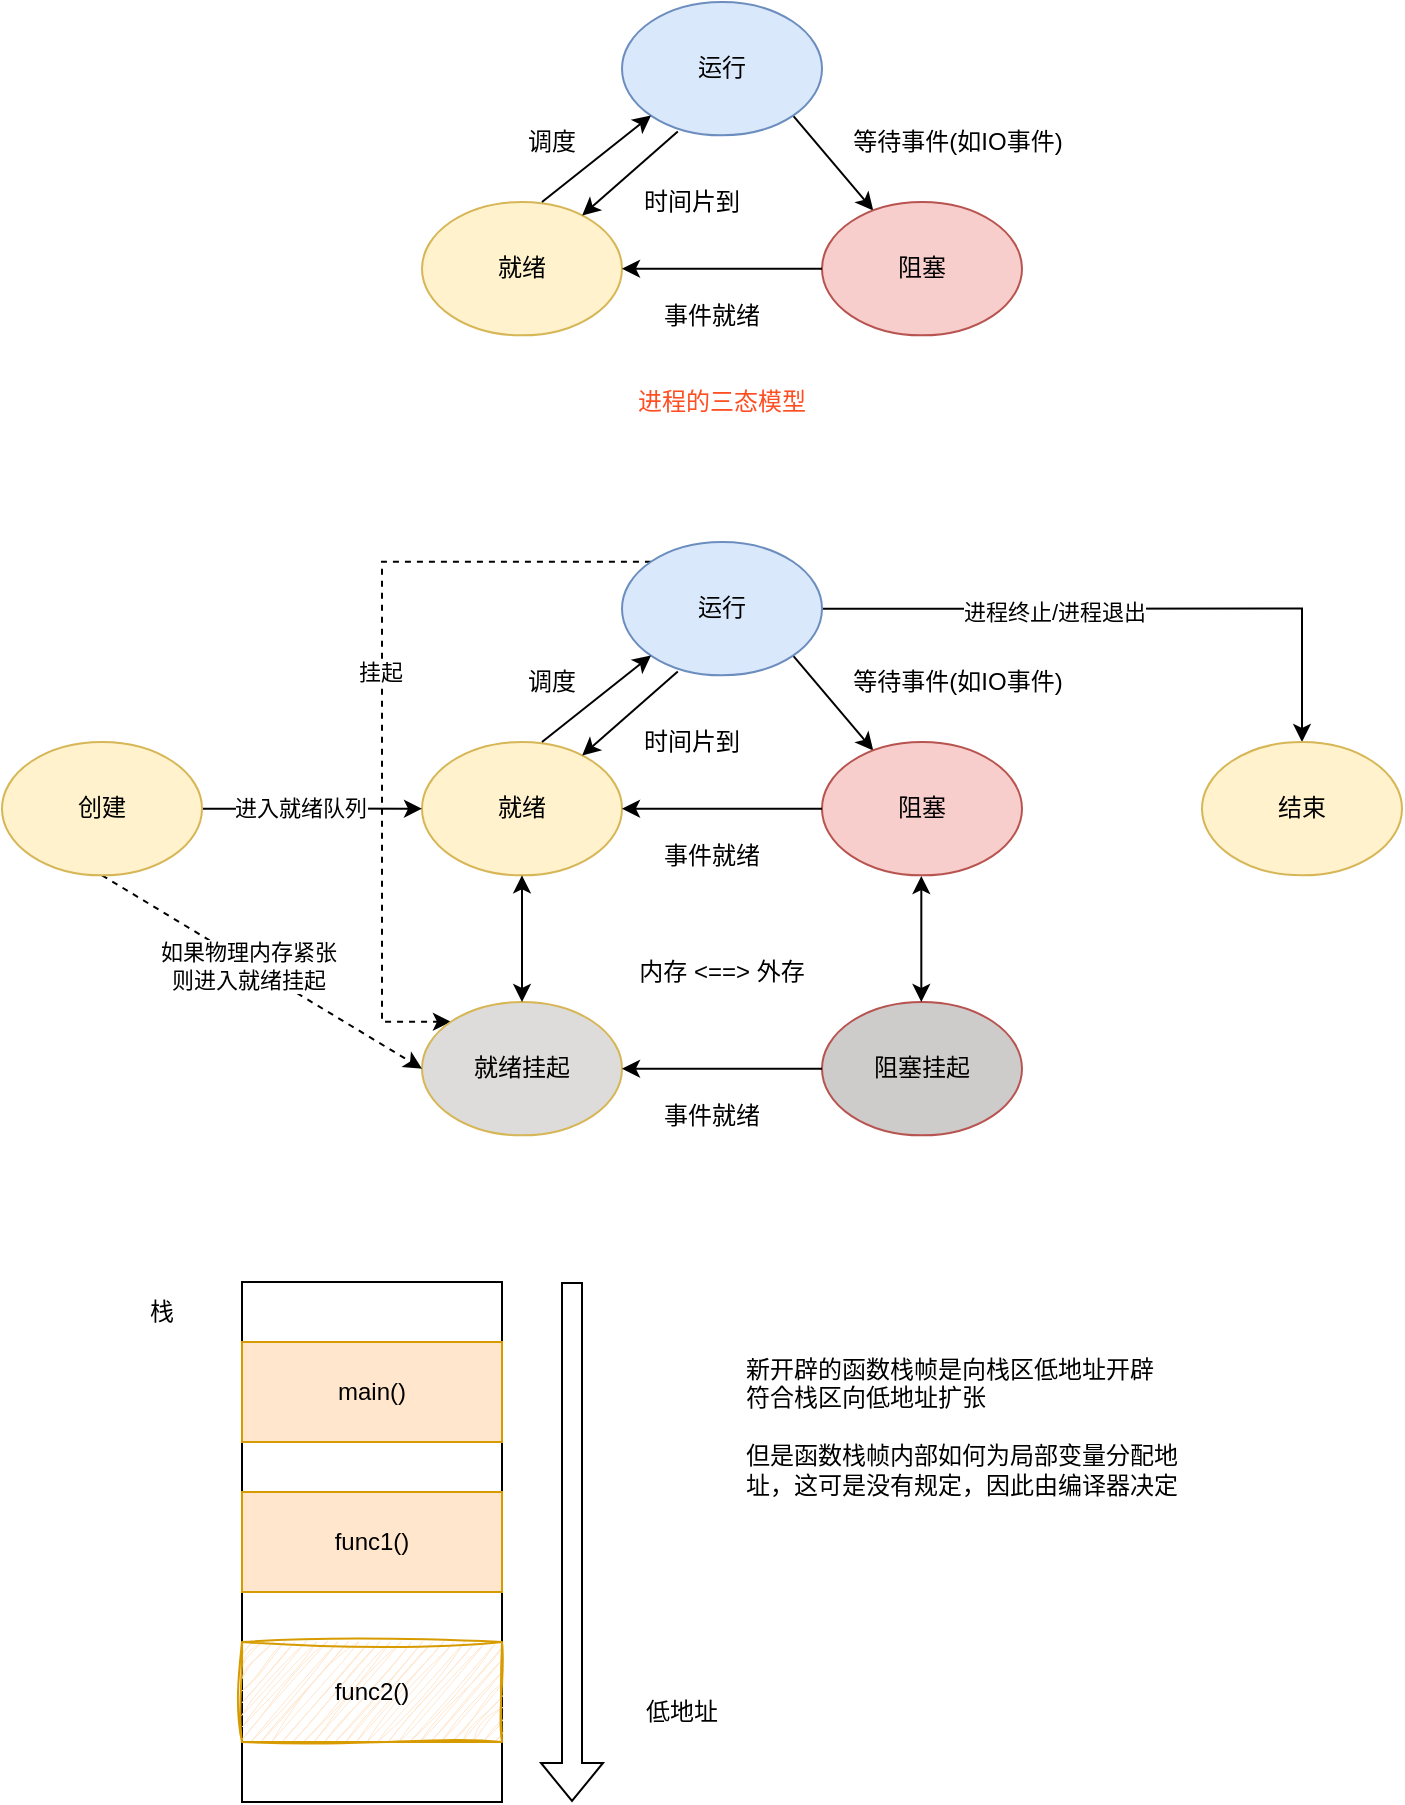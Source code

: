 <mxfile version="26.2.2" pages="3">
  <diagram name="linux进程" id="ybnlH0JiNTfmTyi-huAb">
    <mxGraphModel dx="985" dy="580" grid="1" gridSize="10" guides="1" tooltips="1" connect="1" arrows="1" fold="1" page="1" pageScale="1" pageWidth="827" pageHeight="1169" math="0" shadow="0">
      <root>
        <mxCell id="0" />
        <mxCell id="1" parent="0" />
        <mxCell id="WdyAgNhW-mXzaDmg8RnA-8" style="rounded=0;orthogonalLoop=1;jettySize=auto;html=1;exitX=1;exitY=1;exitDx=0;exitDy=0;" edge="1" parent="1" source="WdyAgNhW-mXzaDmg8RnA-1" target="WdyAgNhW-mXzaDmg8RnA-4">
          <mxGeometry relative="1" as="geometry" />
        </mxCell>
        <mxCell id="WdyAgNhW-mXzaDmg8RnA-1" value="&lt;font face=&quot;Verdana&quot;&gt;运行&lt;/font&gt;" style="ellipse;whiteSpace=wrap;html=1;fontFamily=Georgia;fillColor=#dae8fc;strokeColor=#6c8ebf;" vertex="1" parent="1">
          <mxGeometry x="330" y="30" width="100" height="66.67" as="geometry" />
        </mxCell>
        <mxCell id="WdyAgNhW-mXzaDmg8RnA-3" value="&lt;font face=&quot;Verdana&quot;&gt;就绪&lt;/font&gt;" style="ellipse;whiteSpace=wrap;html=1;fontFamily=Georgia;fillColor=#fff2cc;strokeColor=#d6b656;" vertex="1" parent="1">
          <mxGeometry x="230" y="130" width="100" height="66.67" as="geometry" />
        </mxCell>
        <mxCell id="WdyAgNhW-mXzaDmg8RnA-4" value="&lt;font face=&quot;Verdana&quot;&gt;阻塞&lt;/font&gt;" style="ellipse;whiteSpace=wrap;html=1;fontFamily=Georgia;fillColor=#f8cecc;strokeColor=#b85450;" vertex="1" parent="1">
          <mxGeometry x="430" y="130" width="100" height="66.67" as="geometry" />
        </mxCell>
        <mxCell id="WdyAgNhW-mXzaDmg8RnA-5" value="" style="endArrow=classic;html=1;rounded=0;entryX=0;entryY=1;entryDx=0;entryDy=0;" edge="1" parent="1" target="WdyAgNhW-mXzaDmg8RnA-1">
          <mxGeometry width="50" height="50" relative="1" as="geometry">
            <mxPoint x="290" y="130" as="sourcePoint" />
            <mxPoint x="320" y="70" as="targetPoint" />
          </mxGeometry>
        </mxCell>
        <mxCell id="WdyAgNhW-mXzaDmg8RnA-6" value="" style="endArrow=classic;html=1;rounded=0;exitX=0;exitY=0.5;exitDx=0;exitDy=0;entryX=1;entryY=0.5;entryDx=0;entryDy=0;" edge="1" parent="1" source="WdyAgNhW-mXzaDmg8RnA-4" target="WdyAgNhW-mXzaDmg8RnA-3">
          <mxGeometry width="50" height="50" relative="1" as="geometry">
            <mxPoint x="314.4" y="284" as="sourcePoint" />
            <mxPoint x="380.4" y="220" as="targetPoint" />
          </mxGeometry>
        </mxCell>
        <mxCell id="WdyAgNhW-mXzaDmg8RnA-7" style="rounded=0;orthogonalLoop=1;jettySize=auto;html=1;exitX=0.279;exitY=0.972;exitDx=0;exitDy=0;exitPerimeter=0;" edge="1" parent="1" source="WdyAgNhW-mXzaDmg8RnA-1" target="WdyAgNhW-mXzaDmg8RnA-3">
          <mxGeometry relative="1" as="geometry" />
        </mxCell>
        <mxCell id="WdyAgNhW-mXzaDmg8RnA-9" value="调度" style="text;html=1;align=center;verticalAlign=middle;whiteSpace=wrap;rounded=0;" vertex="1" parent="1">
          <mxGeometry x="280" y="90" width="30" height="20" as="geometry" />
        </mxCell>
        <mxCell id="WdyAgNhW-mXzaDmg8RnA-10" value="时间片到" style="text;html=1;align=center;verticalAlign=middle;whiteSpace=wrap;rounded=0;" vertex="1" parent="1">
          <mxGeometry x="340" y="120" width="50" height="20" as="geometry" />
        </mxCell>
        <mxCell id="WdyAgNhW-mXzaDmg8RnA-11" value="等待事件(如IO事件)" style="text;html=1;align=center;verticalAlign=middle;whiteSpace=wrap;rounded=0;" vertex="1" parent="1">
          <mxGeometry x="433" y="90" width="130" height="20" as="geometry" />
        </mxCell>
        <mxCell id="WdyAgNhW-mXzaDmg8RnA-12" value="事件就绪" style="text;html=1;align=center;verticalAlign=middle;whiteSpace=wrap;rounded=0;" vertex="1" parent="1">
          <mxGeometry x="310" y="176.67" width="130" height="20" as="geometry" />
        </mxCell>
        <mxCell id="WdyAgNhW-mXzaDmg8RnA-13" value="&lt;font style=&quot;color: rgb(255, 78, 34);&quot;&gt;进程的三态模型&lt;/font&gt;" style="text;html=1;align=center;verticalAlign=middle;whiteSpace=wrap;rounded=0;" vertex="1" parent="1">
          <mxGeometry x="315" y="220" width="130" height="20" as="geometry" />
        </mxCell>
        <mxCell id="WdyAgNhW-mXzaDmg8RnA-14" style="rounded=0;orthogonalLoop=1;jettySize=auto;html=1;exitX=1;exitY=1;exitDx=0;exitDy=0;" edge="1" source="WdyAgNhW-mXzaDmg8RnA-15" target="WdyAgNhW-mXzaDmg8RnA-17" parent="1">
          <mxGeometry relative="1" as="geometry" />
        </mxCell>
        <mxCell id="WdyAgNhW-mXzaDmg8RnA-37" style="edgeStyle=orthogonalEdgeStyle;rounded=0;orthogonalLoop=1;jettySize=auto;html=1;exitX=1;exitY=0.5;exitDx=0;exitDy=0;" edge="1" parent="1" source="WdyAgNhW-mXzaDmg8RnA-15" target="WdyAgNhW-mXzaDmg8RnA-34">
          <mxGeometry relative="1" as="geometry" />
        </mxCell>
        <mxCell id="WdyAgNhW-mXzaDmg8RnA-41" value="进程终止/进程退出" style="edgeLabel;html=1;align=center;verticalAlign=middle;resizable=0;points=[];" vertex="1" connectable="0" parent="WdyAgNhW-mXzaDmg8RnA-37">
          <mxGeometry x="-0.243" y="-1" relative="1" as="geometry">
            <mxPoint as="offset" />
          </mxGeometry>
        </mxCell>
        <mxCell id="WdyAgNhW-mXzaDmg8RnA-42" style="edgeStyle=orthogonalEdgeStyle;rounded=0;orthogonalLoop=1;jettySize=auto;html=1;exitX=0;exitY=0;exitDx=0;exitDy=0;entryX=0;entryY=0;entryDx=0;entryDy=0;dashed=1;" edge="1" parent="1" source="WdyAgNhW-mXzaDmg8RnA-15" target="WdyAgNhW-mXzaDmg8RnA-25">
          <mxGeometry relative="1" as="geometry">
            <Array as="points">
              <mxPoint x="210" y="310" />
              <mxPoint x="210" y="540" />
            </Array>
          </mxGeometry>
        </mxCell>
        <mxCell id="WdyAgNhW-mXzaDmg8RnA-44" value="挂起" style="edgeLabel;html=1;align=center;verticalAlign=middle;resizable=0;points=[];" vertex="1" connectable="0" parent="WdyAgNhW-mXzaDmg8RnA-42">
          <mxGeometry x="-0.053" y="-1" relative="1" as="geometry">
            <mxPoint as="offset" />
          </mxGeometry>
        </mxCell>
        <mxCell id="WdyAgNhW-mXzaDmg8RnA-15" value="&lt;font face=&quot;Verdana&quot;&gt;运行&lt;/font&gt;" style="ellipse;whiteSpace=wrap;html=1;fontFamily=Georgia;fillColor=#dae8fc;strokeColor=#6c8ebf;" vertex="1" parent="1">
          <mxGeometry x="330" y="300" width="100" height="66.67" as="geometry" />
        </mxCell>
        <mxCell id="WdyAgNhW-mXzaDmg8RnA-16" value="&lt;font face=&quot;Verdana&quot;&gt;就绪&lt;/font&gt;" style="ellipse;whiteSpace=wrap;html=1;fontFamily=Georgia;fillColor=#fff2cc;strokeColor=#d6b656;" vertex="1" parent="1">
          <mxGeometry x="230" y="400" width="100" height="66.67" as="geometry" />
        </mxCell>
        <mxCell id="WdyAgNhW-mXzaDmg8RnA-17" value="&lt;font face=&quot;Verdana&quot;&gt;阻塞&lt;/font&gt;" style="ellipse;whiteSpace=wrap;html=1;fontFamily=Georgia;fillColor=#f8cecc;strokeColor=#b85450;" vertex="1" parent="1">
          <mxGeometry x="430" y="400" width="100" height="66.67" as="geometry" />
        </mxCell>
        <mxCell id="WdyAgNhW-mXzaDmg8RnA-18" value="" style="endArrow=classic;html=1;rounded=0;entryX=0;entryY=1;entryDx=0;entryDy=0;" edge="1" target="WdyAgNhW-mXzaDmg8RnA-15" parent="1">
          <mxGeometry width="50" height="50" relative="1" as="geometry">
            <mxPoint x="290" y="400" as="sourcePoint" />
            <mxPoint x="320" y="340" as="targetPoint" />
          </mxGeometry>
        </mxCell>
        <mxCell id="WdyAgNhW-mXzaDmg8RnA-19" value="" style="endArrow=classic;html=1;rounded=0;exitX=0;exitY=0.5;exitDx=0;exitDy=0;entryX=1;entryY=0.5;entryDx=0;entryDy=0;" edge="1" source="WdyAgNhW-mXzaDmg8RnA-17" target="WdyAgNhW-mXzaDmg8RnA-16" parent="1">
          <mxGeometry width="50" height="50" relative="1" as="geometry">
            <mxPoint x="314.4" y="554" as="sourcePoint" />
            <mxPoint x="380.4" y="490" as="targetPoint" />
          </mxGeometry>
        </mxCell>
        <mxCell id="WdyAgNhW-mXzaDmg8RnA-20" style="rounded=0;orthogonalLoop=1;jettySize=auto;html=1;exitX=0.279;exitY=0.972;exitDx=0;exitDy=0;exitPerimeter=0;" edge="1" source="WdyAgNhW-mXzaDmg8RnA-15" target="WdyAgNhW-mXzaDmg8RnA-16" parent="1">
          <mxGeometry relative="1" as="geometry" />
        </mxCell>
        <mxCell id="WdyAgNhW-mXzaDmg8RnA-21" value="调度" style="text;html=1;align=center;verticalAlign=middle;whiteSpace=wrap;rounded=0;" vertex="1" parent="1">
          <mxGeometry x="280" y="360" width="30" height="20" as="geometry" />
        </mxCell>
        <mxCell id="WdyAgNhW-mXzaDmg8RnA-22" value="时间片到" style="text;html=1;align=center;verticalAlign=middle;whiteSpace=wrap;rounded=0;" vertex="1" parent="1">
          <mxGeometry x="340" y="390" width="50" height="20" as="geometry" />
        </mxCell>
        <mxCell id="WdyAgNhW-mXzaDmg8RnA-23" value="等待事件(如IO事件)" style="text;html=1;align=center;verticalAlign=middle;whiteSpace=wrap;rounded=0;" vertex="1" parent="1">
          <mxGeometry x="433" y="360" width="130" height="20" as="geometry" />
        </mxCell>
        <mxCell id="WdyAgNhW-mXzaDmg8RnA-24" value="事件就绪" style="text;html=1;align=center;verticalAlign=middle;whiteSpace=wrap;rounded=0;" vertex="1" parent="1">
          <mxGeometry x="310" y="446.67" width="130" height="20" as="geometry" />
        </mxCell>
        <mxCell id="WdyAgNhW-mXzaDmg8RnA-25" value="&lt;font face=&quot;Verdana&quot;&gt;就绪挂起&lt;/font&gt;" style="ellipse;whiteSpace=wrap;html=1;fontFamily=Georgia;fillColor=light-dark(#dddcda, #281d00);strokeColor=#d6b656;" vertex="1" parent="1">
          <mxGeometry x="230" y="530" width="100" height="66.67" as="geometry" />
        </mxCell>
        <mxCell id="WdyAgNhW-mXzaDmg8RnA-26" value="&lt;font face=&quot;Verdana&quot;&gt;阻塞挂起&lt;/font&gt;" style="ellipse;whiteSpace=wrap;html=1;fontFamily=Georgia;fillColor=light-dark(#cdcccb, #512d2b);strokeColor=#b85450;" vertex="1" parent="1">
          <mxGeometry x="430" y="530" width="100" height="66.67" as="geometry" />
        </mxCell>
        <mxCell id="WdyAgNhW-mXzaDmg8RnA-27" value="" style="endArrow=classic;html=1;rounded=0;exitX=0;exitY=0.5;exitDx=0;exitDy=0;entryX=1;entryY=0.5;entryDx=0;entryDy=0;" edge="1" source="WdyAgNhW-mXzaDmg8RnA-26" target="WdyAgNhW-mXzaDmg8RnA-25" parent="1">
          <mxGeometry width="50" height="50" relative="1" as="geometry">
            <mxPoint x="314.4" y="684" as="sourcePoint" />
            <mxPoint x="380.4" y="620" as="targetPoint" />
          </mxGeometry>
        </mxCell>
        <mxCell id="WdyAgNhW-mXzaDmg8RnA-29" value="事件就绪" style="text;html=1;align=center;verticalAlign=middle;whiteSpace=wrap;rounded=0;" vertex="1" parent="1">
          <mxGeometry x="310" y="576.67" width="130" height="20" as="geometry" />
        </mxCell>
        <mxCell id="WdyAgNhW-mXzaDmg8RnA-30" value="" style="endArrow=classic;startArrow=classic;html=1;rounded=0;entryX=0.5;entryY=1;entryDx=0;entryDy=0;" edge="1" parent="1" source="WdyAgNhW-mXzaDmg8RnA-25" target="WdyAgNhW-mXzaDmg8RnA-16">
          <mxGeometry width="50" height="50" relative="1" as="geometry">
            <mxPoint x="230" y="520" as="sourcePoint" />
            <mxPoint x="280" y="470" as="targetPoint" />
          </mxGeometry>
        </mxCell>
        <mxCell id="WdyAgNhW-mXzaDmg8RnA-31" value="" style="endArrow=classic;startArrow=classic;html=1;rounded=0;entryX=0.5;entryY=1;entryDx=0;entryDy=0;" edge="1" parent="1">
          <mxGeometry width="50" height="50" relative="1" as="geometry">
            <mxPoint x="479.66" y="530" as="sourcePoint" />
            <mxPoint x="479.66" y="467" as="targetPoint" />
          </mxGeometry>
        </mxCell>
        <mxCell id="WdyAgNhW-mXzaDmg8RnA-32" value="内存 &amp;lt;==&amp;gt; 外存" style="text;html=1;align=center;verticalAlign=middle;whiteSpace=wrap;rounded=0;" vertex="1" parent="1">
          <mxGeometry x="305" y="500" width="150" height="30" as="geometry" />
        </mxCell>
        <mxCell id="WdyAgNhW-mXzaDmg8RnA-35" style="edgeStyle=orthogonalEdgeStyle;rounded=0;orthogonalLoop=1;jettySize=auto;html=1;exitX=1;exitY=0.5;exitDx=0;exitDy=0;" edge="1" parent="1" source="WdyAgNhW-mXzaDmg8RnA-33" target="WdyAgNhW-mXzaDmg8RnA-16">
          <mxGeometry relative="1" as="geometry" />
        </mxCell>
        <mxCell id="WdyAgNhW-mXzaDmg8RnA-38" value="进入就绪队列" style="edgeLabel;html=1;align=center;verticalAlign=middle;resizable=0;points=[];" vertex="1" connectable="0" parent="WdyAgNhW-mXzaDmg8RnA-35">
          <mxGeometry x="-0.119" y="1" relative="1" as="geometry">
            <mxPoint as="offset" />
          </mxGeometry>
        </mxCell>
        <mxCell id="WdyAgNhW-mXzaDmg8RnA-39" style="rounded=0;orthogonalLoop=1;jettySize=auto;html=1;exitX=0.5;exitY=1;exitDx=0;exitDy=0;entryX=0;entryY=0.5;entryDx=0;entryDy=0;dashed=1;" edge="1" parent="1" source="WdyAgNhW-mXzaDmg8RnA-33" target="WdyAgNhW-mXzaDmg8RnA-25">
          <mxGeometry relative="1" as="geometry" />
        </mxCell>
        <mxCell id="WdyAgNhW-mXzaDmg8RnA-40" value="如果物理内存紧张&lt;br&gt;则进入就绪挂起" style="edgeLabel;html=1;align=center;verticalAlign=middle;resizable=0;points=[];" vertex="1" connectable="0" parent="WdyAgNhW-mXzaDmg8RnA-39">
          <mxGeometry x="-0.08" y="-1" relative="1" as="geometry">
            <mxPoint as="offset" />
          </mxGeometry>
        </mxCell>
        <mxCell id="WdyAgNhW-mXzaDmg8RnA-33" value="&lt;font face=&quot;Verdana&quot;&gt;创建&lt;/font&gt;" style="ellipse;whiteSpace=wrap;html=1;fontFamily=Georgia;fillColor=#fff2cc;strokeColor=#d6b656;" vertex="1" parent="1">
          <mxGeometry x="20" y="400" width="100" height="66.67" as="geometry" />
        </mxCell>
        <mxCell id="WdyAgNhW-mXzaDmg8RnA-34" value="&lt;font face=&quot;Verdana&quot;&gt;结束&lt;/font&gt;" style="ellipse;whiteSpace=wrap;html=1;fontFamily=Georgia;fillColor=#fff2cc;strokeColor=#d6b656;" vertex="1" parent="1">
          <mxGeometry x="620" y="400" width="100" height="66.67" as="geometry" />
        </mxCell>
        <mxCell id="WdyAgNhW-mXzaDmg8RnA-45" value="" style="rounded=0;whiteSpace=wrap;html=1;" vertex="1" parent="1">
          <mxGeometry x="140" y="670" width="130" height="260" as="geometry" />
        </mxCell>
        <mxCell id="WdyAgNhW-mXzaDmg8RnA-46" value="main()" style="rounded=0;whiteSpace=wrap;html=1;fillColor=#ffe6cc;strokeColor=#d79b00;" vertex="1" parent="1">
          <mxGeometry x="140" y="700" width="130" height="50" as="geometry" />
        </mxCell>
        <mxCell id="WdyAgNhW-mXzaDmg8RnA-47" value="func1()" style="rounded=0;whiteSpace=wrap;html=1;fillColor=#ffe6cc;strokeColor=#d79b00;" vertex="1" parent="1">
          <mxGeometry x="140" y="775" width="130" height="50" as="geometry" />
        </mxCell>
        <mxCell id="WdyAgNhW-mXzaDmg8RnA-48" value="栈" style="text;html=1;align=center;verticalAlign=middle;whiteSpace=wrap;rounded=0;" vertex="1" parent="1">
          <mxGeometry x="70" y="670" width="60" height="30" as="geometry" />
        </mxCell>
        <mxCell id="WdyAgNhW-mXzaDmg8RnA-49" value="" style="shape=flexArrow;endArrow=classic;html=1;rounded=0;" edge="1" parent="1">
          <mxGeometry width="50" height="50" relative="1" as="geometry">
            <mxPoint x="305" y="670" as="sourcePoint" />
            <mxPoint x="305" y="930" as="targetPoint" />
          </mxGeometry>
        </mxCell>
        <mxCell id="WdyAgNhW-mXzaDmg8RnA-50" value="低地址" style="text;html=1;align=center;verticalAlign=middle;whiteSpace=wrap;rounded=0;" vertex="1" parent="1">
          <mxGeometry x="330" y="870" width="60" height="30" as="geometry" />
        </mxCell>
        <mxCell id="WdyAgNhW-mXzaDmg8RnA-53" value="func2()" style="rounded=0;whiteSpace=wrap;html=1;fillColor=#ffe6cc;strokeColor=#d79b00;sketch=1;curveFitting=1;jiggle=2;" vertex="1" parent="1">
          <mxGeometry x="140" y="850" width="130" height="50" as="geometry" />
        </mxCell>
        <mxCell id="WdyAgNhW-mXzaDmg8RnA-54" value="新开辟的函数栈帧是向栈区低地址开辟&lt;br&gt;符合栈区向低地址扩张&lt;br&gt;&lt;br&gt;但是函数栈帧内部如何为局部变量分配地址，这可是没有规定，因此由编译器决定" style="text;html=1;align=left;verticalAlign=top;whiteSpace=wrap;rounded=0;" vertex="1" parent="1">
          <mxGeometry x="390" y="700" width="230" height="110" as="geometry" />
        </mxCell>
      </root>
    </mxGraphModel>
  </diagram>
  <diagram id="f1mAXzt7yV5YMN0dEYzS" name="线程">
    <mxGraphModel dx="1190" dy="701" grid="1" gridSize="10" guides="1" tooltips="1" connect="1" arrows="1" fold="1" page="1" pageScale="1" pageWidth="827" pageHeight="1169" math="0" shadow="0">
      <root>
        <mxCell id="0" />
        <mxCell id="1" parent="0" />
        <mxCell id="Gf3kRJzsUCcvE0F_mF-E-35" value="非临界区" style="rounded=0;whiteSpace=wrap;html=1;fillColor=#d5e8d4;strokeColor=#82b366;" vertex="1" parent="1">
          <mxGeometry x="280" y="1870" width="280" height="40" as="geometry" />
        </mxCell>
        <mxCell id="Gf3kRJzsUCcvE0F_mF-E-34" value="非临界区" style="rounded=0;whiteSpace=wrap;html=1;fillColor=#d5e8d4;strokeColor=#82b366;" vertex="1" parent="1">
          <mxGeometry x="280" y="1780" width="280" height="40" as="geometry" />
        </mxCell>
        <mxCell id="KVLDHFj9TB4PZf_5SVNA-1" value="" style="rounded=0;whiteSpace=wrap;html=1;" parent="1" vertex="1">
          <mxGeometry x="600" y="120" width="110" height="490" as="geometry" />
        </mxCell>
        <mxCell id="KVLDHFj9TB4PZf_5SVNA-2" value="内核空间" style="rounded=0;whiteSpace=wrap;html=1;fillColor=#f8cecc;strokeColor=#b85450;" parent="1" vertex="1">
          <mxGeometry x="600" y="120" width="110" height="60" as="geometry" />
        </mxCell>
        <mxCell id="KVLDHFj9TB4PZf_5SVNA-3" value="环境变量" style="rounded=0;whiteSpace=wrap;html=1;fillColor=#dae8fc;strokeColor=#6c8ebf;" parent="1" vertex="1">
          <mxGeometry x="600" y="180" width="110" height="30" as="geometry" />
        </mxCell>
        <mxCell id="KVLDHFj9TB4PZf_5SVNA-4" value="命令行参数" style="rounded=0;whiteSpace=wrap;html=1;fillColor=#dae8fc;strokeColor=#6c8ebf;" parent="1" vertex="1">
          <mxGeometry x="600" y="210" width="110" height="30" as="geometry" />
        </mxCell>
        <mxCell id="KVLDHFj9TB4PZf_5SVNA-5" value="栈" style="rounded=0;whiteSpace=wrap;html=1;fillColor=#d5e8d4;strokeColor=#82b366;" parent="1" vertex="1">
          <mxGeometry x="600" y="240" width="110" height="50" as="geometry" />
        </mxCell>
        <mxCell id="KVLDHFj9TB4PZf_5SVNA-6" value="共享区" style="rounded=0;whiteSpace=wrap;html=1;fillColor=#fff2cc;strokeColor=#d6b656;" parent="1" vertex="1">
          <mxGeometry x="600" y="330" width="110" height="50" as="geometry" />
        </mxCell>
        <mxCell id="KVLDHFj9TB4PZf_5SVNA-7" value="堆" style="rounded=0;whiteSpace=wrap;html=1;fillColor=#ffe6cc;strokeColor=#d79b00;" parent="1" vertex="1">
          <mxGeometry x="600" y="420" width="110" height="50" as="geometry" />
        </mxCell>
        <mxCell id="KVLDHFj9TB4PZf_5SVNA-8" value="" style="shape=flexArrow;endArrow=classic;html=1;rounded=0;endWidth=6.897;endSize=2.531;" parent="1" edge="1">
          <mxGeometry width="50" height="50" relative="1" as="geometry">
            <mxPoint x="654.31" y="290" as="sourcePoint" />
            <mxPoint x="654" y="320" as="targetPoint" />
            <Array as="points">
              <mxPoint x="654" y="310" />
            </Array>
          </mxGeometry>
        </mxCell>
        <mxCell id="KVLDHFj9TB4PZf_5SVNA-9" value="" style="shape=flexArrow;endArrow=classic;html=1;rounded=0;endWidth=6.897;endSize=2.531;" parent="1" edge="1">
          <mxGeometry width="50" height="50" relative="1" as="geometry">
            <mxPoint x="655" y="420" as="sourcePoint" />
            <mxPoint x="655" y="390" as="targetPoint" />
            <Array as="points">
              <mxPoint x="655" y="380" />
            </Array>
          </mxGeometry>
        </mxCell>
        <mxCell id="KVLDHFj9TB4PZf_5SVNA-10" value="未初始化数据区" style="rounded=0;whiteSpace=wrap;html=1;fillColor=#fad9d5;strokeColor=#ae4132;" parent="1" vertex="1">
          <mxGeometry x="600" y="490" width="110" height="30" as="geometry" />
        </mxCell>
        <mxCell id="KVLDHFj9TB4PZf_5SVNA-11" value="已初始化数据区" style="rounded=0;whiteSpace=wrap;html=1;fillColor=#fad9d5;strokeColor=#ae4132;" parent="1" vertex="1">
          <mxGeometry x="600" y="520" width="110" height="30" as="geometry" />
        </mxCell>
        <mxCell id="KVLDHFj9TB4PZf_5SVNA-12" value="常量区" style="rounded=0;whiteSpace=wrap;html=1;fillColor=#e1d5e7;strokeColor=#9673a6;" parent="1" vertex="1">
          <mxGeometry x="600" y="550" width="110" height="30" as="geometry" />
        </mxCell>
        <mxCell id="KVLDHFj9TB4PZf_5SVNA-13" value="代码段" style="rounded=0;whiteSpace=wrap;html=1;fillColor=#fad7ac;strokeColor=#b46504;" parent="1" vertex="1">
          <mxGeometry x="600" y="580" width="110" height="30" as="geometry" />
        </mxCell>
        <mxCell id="KVLDHFj9TB4PZf_5SVNA-14" value="进程A" style="text;html=1;align=center;verticalAlign=middle;whiteSpace=wrap;rounded=0;" parent="1" vertex="1">
          <mxGeometry x="625" y="80" width="60" height="30" as="geometry" />
        </mxCell>
        <mxCell id="fDR1OtdlsFNK-RNc2l5S-1" value="PCB" style="rounded=0;whiteSpace=wrap;html=1;" parent="1" vertex="1">
          <mxGeometry x="284" y="120" width="130" height="40" as="geometry" />
        </mxCell>
        <mxCell id="fDR1OtdlsFNK-RNc2l5S-3" value="" style="shape=flexArrow;endArrow=classic;startArrow=classic;html=1;rounded=0;" parent="1" edge="1">
          <mxGeometry width="100" height="100" relative="1" as="geometry">
            <mxPoint x="440" y="139.58" as="sourcePoint" />
            <mxPoint x="580" y="139.58" as="targetPoint" />
          </mxGeometry>
        </mxCell>
        <mxCell id="fDR1OtdlsFNK-RNc2l5S-4" value="1:1" style="text;html=1;align=center;verticalAlign=middle;whiteSpace=wrap;rounded=0;" parent="1" vertex="1">
          <mxGeometry x="480" y="100" width="60" height="30" as="geometry" />
        </mxCell>
        <mxCell id="fDR1OtdlsFNK-RNc2l5S-5" value="PCB" style="rounded=0;whiteSpace=wrap;html=1;" parent="1" vertex="1">
          <mxGeometry x="284" y="280" width="130" height="40" as="geometry" />
        </mxCell>
        <mxCell id="fDR1OtdlsFNK-RNc2l5S-6" value="PCB" style="rounded=0;whiteSpace=wrap;html=1;" parent="1" vertex="1">
          <mxGeometry x="284" y="345" width="130" height="40" as="geometry" />
        </mxCell>
        <mxCell id="fDR1OtdlsFNK-RNc2l5S-7" value="PCB" style="rounded=0;whiteSpace=wrap;html=1;" parent="1" vertex="1">
          <mxGeometry x="284" y="410" width="130" height="40" as="geometry" />
        </mxCell>
        <mxCell id="fDR1OtdlsFNK-RNc2l5S-8" value="" style="shape=flexArrow;endArrow=classic;startArrow=classic;html=1;rounded=0;" parent="1" edge="1">
          <mxGeometry width="100" height="100" relative="1" as="geometry">
            <mxPoint x="440" y="369.58" as="sourcePoint" />
            <mxPoint x="580" y="369.58" as="targetPoint" />
          </mxGeometry>
        </mxCell>
        <mxCell id="fDR1OtdlsFNK-RNc2l5S-9" value="n:1" style="text;html=1;align=center;verticalAlign=middle;whiteSpace=wrap;rounded=0;" parent="1" vertex="1">
          <mxGeometry x="480" y="330" width="60" height="30" as="geometry" />
        </mxCell>
        <mxCell id="fDR1OtdlsFNK-RNc2l5S-10" value="进程：1个PCB对应一个进程地址空间" style="text;html=1;align=center;verticalAlign=middle;whiteSpace=wrap;rounded=0;" parent="1" vertex="1">
          <mxGeometry x="280" y="180" width="210" height="30" as="geometry" />
        </mxCell>
        <mxCell id="fDR1OtdlsFNK-RNc2l5S-11" value="线程：n个”PCB“对应一个进程地址空间" style="text;html=1;align=center;verticalAlign=middle;whiteSpace=wrap;rounded=0;" parent="1" vertex="1">
          <mxGeometry x="280" y="480" width="210" height="30" as="geometry" />
        </mxCell>
        <mxCell id="fDR1OtdlsFNK-RNc2l5S-12" value="不过这里可不是直接使用PCB的结构体，而是单独创建一个结构体来管理线程。&lt;br&gt;Tthread Control Block&lt;br&gt;TCB" style="text;html=1;align=center;verticalAlign=middle;whiteSpace=wrap;rounded=0;" parent="1" vertex="1">
          <mxGeometry x="270" y="525" width="230" height="80" as="geometry" />
        </mxCell>
        <mxCell id="ldYDjJDg52AmwfIt6Z5a-1" value="" style="rounded=0;whiteSpace=wrap;html=1;fillColor=#ffe6cc;strokeColor=#d79b00;" parent="1" vertex="1">
          <mxGeometry x="284" y="710" width="176" height="240" as="geometry" />
        </mxCell>
        <mxCell id="ldYDjJDg52AmwfIt6Z5a-2" value="" style="rounded=0;whiteSpace=wrap;html=1;fillColor=#ffe6cc;strokeColor=#d79b00;" parent="1" vertex="1">
          <mxGeometry x="468" y="1095" width="76" height="180" as="geometry" />
        </mxCell>
        <mxCell id="ldYDjJDg52AmwfIt6Z5a-3" value="非临界区，可以并发执行代码" style="rounded=0;whiteSpace=wrap;html=1;fillColor=#fff2cc;strokeColor=#d6b656;" parent="1" vertex="1">
          <mxGeometry x="284" y="710" width="176" height="40" as="geometry" />
        </mxCell>
        <mxCell id="ldYDjJDg52AmwfIt6Z5a-4" value="lock" style="rounded=0;whiteSpace=wrap;html=1;fillColor=#dae8fc;strokeColor=#6c8ebf;" parent="1" vertex="1">
          <mxGeometry x="284" y="750" width="176" height="40" as="geometry" />
        </mxCell>
        <mxCell id="ldYDjJDg52AmwfIt6Z5a-5" value="临界区，只允许一个线程执行" style="rounded=0;whiteSpace=wrap;html=1;fillColor=#f8cecc;strokeColor=#b85450;" parent="1" vertex="1">
          <mxGeometry x="284" y="790" width="176" height="80" as="geometry" />
        </mxCell>
        <mxCell id="ldYDjJDg52AmwfIt6Z5a-6" value="unlock" style="rounded=0;whiteSpace=wrap;html=1;fillColor=#dae8fc;strokeColor=#6c8ebf;" parent="1" vertex="1">
          <mxGeometry x="284" y="870" width="176" height="40" as="geometry" />
        </mxCell>
        <mxCell id="ldYDjJDg52AmwfIt6Z5a-7" value="非临界区，可以并发执行代码" style="rounded=0;whiteSpace=wrap;html=1;fillColor=#fff2cc;strokeColor=#d6b656;" parent="1" vertex="1">
          <mxGeometry x="284" y="910" width="176" height="40" as="geometry" />
        </mxCell>
        <mxCell id="ldYDjJDg52AmwfIt6Z5a-10" value="" style="ellipse;whiteSpace=wrap;html=1;aspect=fixed;" parent="1" vertex="1">
          <mxGeometry x="635" y="1160" width="30" height="30" as="geometry" />
        </mxCell>
        <mxCell id="ldYDjJDg52AmwfIt6Z5a-23" style="edgeStyle=orthogonalEdgeStyle;rounded=0;orthogonalLoop=1;jettySize=auto;html=1;exitX=0;exitY=0.5;exitDx=0;exitDy=0;" parent="1" source="ldYDjJDg52AmwfIt6Z5a-11" edge="1">
          <mxGeometry relative="1" as="geometry">
            <mxPoint x="560" y="1175.172" as="targetPoint" />
          </mxGeometry>
        </mxCell>
        <mxCell id="ldYDjJDg52AmwfIt6Z5a-11" value="" style="ellipse;whiteSpace=wrap;html=1;aspect=fixed;" parent="1" vertex="1">
          <mxGeometry x="590" y="1160" width="30" height="30" as="geometry" />
        </mxCell>
        <mxCell id="ldYDjJDg52AmwfIt6Z5a-12" value="" style="ellipse;whiteSpace=wrap;html=1;aspect=fixed;" parent="1" vertex="1">
          <mxGeometry x="685" y="1160" width="30" height="30" as="geometry" />
        </mxCell>
        <mxCell id="ldYDjJDg52AmwfIt6Z5a-13" value="" style="ellipse;whiteSpace=wrap;html=1;aspect=fixed;" parent="1" vertex="1">
          <mxGeometry x="735" y="1160" width="30" height="30" as="geometry" />
        </mxCell>
        <mxCell id="ldYDjJDg52AmwfIt6Z5a-15" value="" style="ellipse;whiteSpace=wrap;html=1;aspect=fixed;" parent="1" vertex="1">
          <mxGeometry x="334" y="1160" width="30" height="30" as="geometry" />
        </mxCell>
        <mxCell id="ldYDjJDg52AmwfIt6Z5a-16" value="锁" style="text;html=1;align=center;verticalAlign=middle;whiteSpace=wrap;rounded=0;" parent="1" vertex="1">
          <mxGeometry x="476" y="1065" width="60" height="30" as="geometry" />
        </mxCell>
        <mxCell id="ldYDjJDg52AmwfIt6Z5a-17" value="解锁" style="text;html=1;align=center;verticalAlign=middle;whiteSpace=wrap;rounded=0;" parent="1" vertex="1">
          <mxGeometry x="380" y="1170" width="60" height="30" as="geometry" />
        </mxCell>
        <mxCell id="ldYDjJDg52AmwfIt6Z5a-18" style="edgeStyle=orthogonalEdgeStyle;rounded=0;orthogonalLoop=1;jettySize=auto;html=1;exitX=1;exitY=0.5;exitDx=0;exitDy=0;entryX=-0.008;entryY=0.446;entryDx=0;entryDy=0;entryPerimeter=0;" parent="1" source="ldYDjJDg52AmwfIt6Z5a-15" target="ldYDjJDg52AmwfIt6Z5a-2" edge="1">
          <mxGeometry relative="1" as="geometry">
            <mxPoint x="460" y="1170" as="targetPoint" />
          </mxGeometry>
        </mxCell>
        <mxCell id="ldYDjJDg52AmwfIt6Z5a-19" value="排队领锁" style="text;html=1;align=center;verticalAlign=middle;whiteSpace=wrap;rounded=0;" parent="1" vertex="1">
          <mxGeometry x="610" y="1220" width="105" height="30" as="geometry" />
        </mxCell>
        <mxCell id="ldYDjJDg52AmwfIt6Z5a-20" value="" style="endArrow=none;html=1;rounded=0;" parent="1" edge="1">
          <mxGeometry width="50" height="50" relative="1" as="geometry">
            <mxPoint x="590" y="1140" as="sourcePoint" />
            <mxPoint x="765" y="1140" as="targetPoint" />
          </mxGeometry>
        </mxCell>
        <mxCell id="ldYDjJDg52AmwfIt6Z5a-21" value="" style="endArrow=none;html=1;rounded=0;" parent="1" edge="1">
          <mxGeometry width="50" height="50" relative="1" as="geometry">
            <mxPoint x="590" y="1210" as="sourcePoint" />
            <mxPoint x="765" y="1210" as="targetPoint" />
          </mxGeometry>
        </mxCell>
        <mxCell id="ldYDjJDg52AmwfIt6Z5a-22" value="条件变量" style="text;html=1;align=center;verticalAlign=middle;whiteSpace=wrap;rounded=0;" parent="1" vertex="1">
          <mxGeometry x="550" y="1110" width="60" height="30" as="geometry" />
        </mxCell>
        <mxCell id="Gf3kRJzsUCcvE0F_mF-E-1" value="&lt;font style=&quot;font-size: 15px;&quot;&gt;共享资源&lt;/font&gt;" style="rounded=0;whiteSpace=wrap;html=1;fillColor=#ffe6cc;strokeColor=#d79b00;" vertex="1" parent="1">
          <mxGeometry x="290" y="1490" width="170" height="160" as="geometry" />
        </mxCell>
        <mxCell id="Gf3kRJzsUCcvE0F_mF-E-2" value="生产者线程" style="rounded=0;whiteSpace=wrap;html=1;fillColor=#d5e8d4;strokeColor=#82b366;" vertex="1" parent="1">
          <mxGeometry x="80" y="1490" width="130" height="40" as="geometry" />
        </mxCell>
        <mxCell id="Gf3kRJzsUCcvE0F_mF-E-7" style="edgeStyle=orthogonalEdgeStyle;rounded=0;orthogonalLoop=1;jettySize=auto;html=1;exitX=1;exitY=0.5;exitDx=0;exitDy=0;entryX=0;entryY=0.5;entryDx=0;entryDy=0;" edge="1" parent="1" source="Gf3kRJzsUCcvE0F_mF-E-4" target="Gf3kRJzsUCcvE0F_mF-E-1">
          <mxGeometry relative="1" as="geometry" />
        </mxCell>
        <mxCell id="Gf3kRJzsUCcvE0F_mF-E-4" value="生产者线程" style="rounded=0;whiteSpace=wrap;html=1;fillColor=#d5e8d4;strokeColor=#82b366;" vertex="1" parent="1">
          <mxGeometry x="80" y="1550" width="130" height="40" as="geometry" />
        </mxCell>
        <mxCell id="Gf3kRJzsUCcvE0F_mF-E-5" value="生产者线程" style="rounded=0;whiteSpace=wrap;html=1;fillColor=#d5e8d4;strokeColor=#82b366;" vertex="1" parent="1">
          <mxGeometry x="80" y="1610" width="130" height="40" as="geometry" />
        </mxCell>
        <mxCell id="Gf3kRJzsUCcvE0F_mF-E-6" style="edgeStyle=orthogonalEdgeStyle;rounded=0;orthogonalLoop=1;jettySize=auto;html=1;exitX=1;exitY=0.5;exitDx=0;exitDy=0;entryX=0.006;entryY=0.125;entryDx=0;entryDy=0;entryPerimeter=0;" edge="1" parent="1" source="Gf3kRJzsUCcvE0F_mF-E-2" target="Gf3kRJzsUCcvE0F_mF-E-1">
          <mxGeometry relative="1" as="geometry" />
        </mxCell>
        <mxCell id="Gf3kRJzsUCcvE0F_mF-E-8" style="edgeStyle=orthogonalEdgeStyle;rounded=0;orthogonalLoop=1;jettySize=auto;html=1;exitX=1;exitY=0.5;exitDx=0;exitDy=0;entryX=0;entryY=0.875;entryDx=0;entryDy=0;entryPerimeter=0;" edge="1" parent="1" source="Gf3kRJzsUCcvE0F_mF-E-5" target="Gf3kRJzsUCcvE0F_mF-E-1">
          <mxGeometry relative="1" as="geometry" />
        </mxCell>
        <mxCell id="Gf3kRJzsUCcvE0F_mF-E-10" value="插入" style="text;html=1;align=center;verticalAlign=middle;whiteSpace=wrap;rounded=0;" vertex="1" parent="1">
          <mxGeometry x="220" y="1480" width="60" height="30" as="geometry" />
        </mxCell>
        <mxCell id="Gf3kRJzsUCcvE0F_mF-E-11" value="插入" style="text;html=1;align=center;verticalAlign=middle;whiteSpace=wrap;rounded=0;" vertex="1" parent="1">
          <mxGeometry x="220" y="1540" width="60" height="30" as="geometry" />
        </mxCell>
        <mxCell id="Gf3kRJzsUCcvE0F_mF-E-12" value="插入" style="text;html=1;align=center;verticalAlign=middle;whiteSpace=wrap;rounded=0;" vertex="1" parent="1">
          <mxGeometry x="220" y="1600" width="60" height="30" as="geometry" />
        </mxCell>
        <mxCell id="Gf3kRJzsUCcvE0F_mF-E-13" value="消费者线程" style="rounded=0;whiteSpace=wrap;html=1;fillColor=#f8cecc;strokeColor=#b85450;" vertex="1" parent="1">
          <mxGeometry x="540" y="1490" width="130" height="40" as="geometry" />
        </mxCell>
        <mxCell id="Gf3kRJzsUCcvE0F_mF-E-16" value="消费者线程" style="rounded=0;whiteSpace=wrap;html=1;fillColor=#f8cecc;strokeColor=#b85450;" vertex="1" parent="1">
          <mxGeometry x="540" y="1550" width="130" height="40" as="geometry" />
        </mxCell>
        <mxCell id="Gf3kRJzsUCcvE0F_mF-E-17" value="消费者线程" style="rounded=0;whiteSpace=wrap;html=1;fillColor=#f8cecc;strokeColor=#b85450;" vertex="1" parent="1">
          <mxGeometry x="540" y="1610" width="130" height="40" as="geometry" />
        </mxCell>
        <mxCell id="Gf3kRJzsUCcvE0F_mF-E-23" style="edgeStyle=orthogonalEdgeStyle;rounded=0;orthogonalLoop=1;jettySize=auto;html=1;exitX=1;exitY=0.5;exitDx=0;exitDy=0;entryX=0;entryY=0.5;entryDx=0;entryDy=0;" edge="1" parent="1">
          <mxGeometry relative="1" as="geometry">
            <mxPoint x="460" y="1570" as="sourcePoint" />
            <mxPoint x="540" y="1570" as="targetPoint" />
          </mxGeometry>
        </mxCell>
        <mxCell id="Gf3kRJzsUCcvE0F_mF-E-24" style="edgeStyle=orthogonalEdgeStyle;rounded=0;orthogonalLoop=1;jettySize=auto;html=1;exitX=1;exitY=0.5;exitDx=0;exitDy=0;entryX=0.006;entryY=0.125;entryDx=0;entryDy=0;entryPerimeter=0;" edge="1" parent="1">
          <mxGeometry relative="1" as="geometry">
            <mxPoint x="460" y="1510" as="sourcePoint" />
            <mxPoint x="541" y="1510" as="targetPoint" />
          </mxGeometry>
        </mxCell>
        <mxCell id="Gf3kRJzsUCcvE0F_mF-E-25" style="edgeStyle=orthogonalEdgeStyle;rounded=0;orthogonalLoop=1;jettySize=auto;html=1;exitX=1;exitY=0.5;exitDx=0;exitDy=0;entryX=0;entryY=0.875;entryDx=0;entryDy=0;entryPerimeter=0;" edge="1" parent="1">
          <mxGeometry relative="1" as="geometry">
            <mxPoint x="460" y="1630" as="sourcePoint" />
            <mxPoint x="540" y="1630" as="targetPoint" />
          </mxGeometry>
        </mxCell>
        <mxCell id="Gf3kRJzsUCcvE0F_mF-E-26" value="取出" style="text;html=1;align=center;verticalAlign=middle;whiteSpace=wrap;rounded=0;" vertex="1" parent="1">
          <mxGeometry x="470" y="1480" width="60" height="30" as="geometry" />
        </mxCell>
        <mxCell id="Gf3kRJzsUCcvE0F_mF-E-29" value="取出" style="text;html=1;align=center;verticalAlign=middle;whiteSpace=wrap;rounded=0;" vertex="1" parent="1">
          <mxGeometry x="470" y="1540" width="60" height="30" as="geometry" />
        </mxCell>
        <mxCell id="Gf3kRJzsUCcvE0F_mF-E-30" value="取出" style="text;html=1;align=center;verticalAlign=middle;whiteSpace=wrap;rounded=0;" vertex="1" parent="1">
          <mxGeometry x="470" y="1600" width="60" height="30" as="geometry" />
        </mxCell>
        <mxCell id="Gf3kRJzsUCcvE0F_mF-E-31" value="&lt;font style=&quot;font-size: 15px;&quot;&gt;生产数据---临界区---消费数据&lt;/font&gt;" style="rounded=0;whiteSpace=wrap;html=1;fillColor=#ffe6cc;strokeColor=#d79b00;" vertex="1" parent="1">
          <mxGeometry x="280" y="1820" width="280" height="50" as="geometry" />
        </mxCell>
        <mxCell id="Gf3kRJzsUCcvE0F_mF-E-32" value="获取原材料" style="text;html=1;align=center;verticalAlign=middle;whiteSpace=wrap;rounded=0;" vertex="1" parent="1">
          <mxGeometry x="300" y="1785" width="80" height="30" as="geometry" />
        </mxCell>
        <mxCell id="Gf3kRJzsUCcvE0F_mF-E-33" value="数据的加工和处理" style="text;html=1;align=center;verticalAlign=middle;whiteSpace=wrap;rounded=0;" vertex="1" parent="1">
          <mxGeometry x="456" y="1875" width="100" height="30" as="geometry" />
        </mxCell>
        <mxCell id="Gf3kRJzsUCcvE0F_mF-E-37" value="&lt;font style=&quot;font-size: 15px;&quot;&gt;共享资源&lt;/font&gt;" style="rounded=0;whiteSpace=wrap;html=1;fillColor=#ffe6cc;strokeColor=#d79b00;" vertex="1" parent="1">
          <mxGeometry x="300" y="2040" width="250" height="80" as="geometry" />
        </mxCell>
        <mxCell id="Gf3kRJzsUCcvE0F_mF-E-66" style="edgeStyle=orthogonalEdgeStyle;rounded=0;orthogonalLoop=1;jettySize=auto;html=1;exitX=1;exitY=0.5;exitDx=0;exitDy=0;entryX=0;entryY=0.5;entryDx=0;entryDy=0;" edge="1" parent="1" source="Gf3kRJzsUCcvE0F_mF-E-38" target="Gf3kRJzsUCcvE0F_mF-E-56">
          <mxGeometry relative="1" as="geometry" />
        </mxCell>
        <mxCell id="Gf3kRJzsUCcvE0F_mF-E-38" value="生产者线程" style="rounded=0;whiteSpace=wrap;html=1;fillColor=#d5e8d4;strokeColor=#82b366;" vertex="1" parent="1">
          <mxGeometry x="90" y="1990" width="130" height="40" as="geometry" />
        </mxCell>
        <mxCell id="Gf3kRJzsUCcvE0F_mF-E-67" style="edgeStyle=orthogonalEdgeStyle;rounded=0;orthogonalLoop=1;jettySize=auto;html=1;exitX=1;exitY=0.5;exitDx=0;exitDy=0;" edge="1" parent="1" source="Gf3kRJzsUCcvE0F_mF-E-40">
          <mxGeometry relative="1" as="geometry">
            <mxPoint x="340" y="2090" as="targetPoint" />
          </mxGeometry>
        </mxCell>
        <mxCell id="Gf3kRJzsUCcvE0F_mF-E-40" value="生产者线程" style="rounded=0;whiteSpace=wrap;html=1;fillColor=#d5e8d4;strokeColor=#82b366;" vertex="1" parent="1">
          <mxGeometry x="90" y="2050" width="130" height="40" as="geometry" />
        </mxCell>
        <mxCell id="Gf3kRJzsUCcvE0F_mF-E-68" style="edgeStyle=orthogonalEdgeStyle;rounded=0;orthogonalLoop=1;jettySize=auto;html=1;exitX=1;exitY=0.5;exitDx=0;exitDy=0;" edge="1" parent="1" source="Gf3kRJzsUCcvE0F_mF-E-41">
          <mxGeometry relative="1" as="geometry">
            <mxPoint x="340" y="2090" as="targetPoint" />
            <Array as="points">
              <mxPoint x="280" y="2130" />
              <mxPoint x="280" y="2090" />
            </Array>
          </mxGeometry>
        </mxCell>
        <mxCell id="Gf3kRJzsUCcvE0F_mF-E-41" value="生产者线程" style="rounded=0;whiteSpace=wrap;html=1;fillColor=#d5e8d4;strokeColor=#82b366;" vertex="1" parent="1">
          <mxGeometry x="90" y="2110" width="130" height="40" as="geometry" />
        </mxCell>
        <mxCell id="Gf3kRJzsUCcvE0F_mF-E-44" value="push" style="text;html=1;align=center;verticalAlign=middle;whiteSpace=wrap;rounded=0;" vertex="1" parent="1">
          <mxGeometry x="250" y="1980" width="60" height="30" as="geometry" />
        </mxCell>
        <mxCell id="Gf3kRJzsUCcvE0F_mF-E-47" value="消费者线程" style="rounded=0;whiteSpace=wrap;html=1;fillColor=#f8cecc;strokeColor=#b85450;" vertex="1" parent="1">
          <mxGeometry x="640" y="1990" width="130" height="40" as="geometry" />
        </mxCell>
        <mxCell id="Gf3kRJzsUCcvE0F_mF-E-48" value="消费者线程" style="rounded=0;whiteSpace=wrap;html=1;fillColor=#f8cecc;strokeColor=#b85450;" vertex="1" parent="1">
          <mxGeometry x="640" y="2050" width="130" height="40" as="geometry" />
        </mxCell>
        <mxCell id="Gf3kRJzsUCcvE0F_mF-E-49" value="消费者线程" style="rounded=0;whiteSpace=wrap;html=1;fillColor=#f8cecc;strokeColor=#b85450;" vertex="1" parent="1">
          <mxGeometry x="640" y="2110" width="130" height="40" as="geometry" />
        </mxCell>
        <mxCell id="Gf3kRJzsUCcvE0F_mF-E-50" style="edgeStyle=orthogonalEdgeStyle;rounded=0;orthogonalLoop=1;jettySize=auto;html=1;exitX=1;exitY=0.5;exitDx=0;exitDy=0;entryX=0;entryY=0.5;entryDx=0;entryDy=0;" edge="1" parent="1" source="Gf3kRJzsUCcvE0F_mF-E-64">
          <mxGeometry relative="1" as="geometry">
            <mxPoint x="560" y="2070" as="sourcePoint" />
            <mxPoint x="640" y="2070" as="targetPoint" />
          </mxGeometry>
        </mxCell>
        <mxCell id="Gf3kRJzsUCcvE0F_mF-E-51" style="edgeStyle=orthogonalEdgeStyle;rounded=0;orthogonalLoop=1;jettySize=auto;html=1;exitX=1;exitY=0.5;exitDx=0;exitDy=0;entryX=0.006;entryY=0.125;entryDx=0;entryDy=0;entryPerimeter=0;" edge="1" parent="1" source="Gf3kRJzsUCcvE0F_mF-E-64">
          <mxGeometry relative="1" as="geometry">
            <mxPoint x="560" y="2010" as="sourcePoint" />
            <mxPoint x="641" y="2010" as="targetPoint" />
            <Array as="points">
              <mxPoint x="580" y="2090" />
              <mxPoint x="580" y="2010" />
            </Array>
          </mxGeometry>
        </mxCell>
        <mxCell id="Gf3kRJzsUCcvE0F_mF-E-52" style="edgeStyle=orthogonalEdgeStyle;rounded=0;orthogonalLoop=1;jettySize=auto;html=1;exitX=1;exitY=0.5;exitDx=0;exitDy=0;entryX=0;entryY=0.875;entryDx=0;entryDy=0;entryPerimeter=0;" edge="1" parent="1" source="Gf3kRJzsUCcvE0F_mF-E-64">
          <mxGeometry relative="1" as="geometry">
            <mxPoint x="560" y="2130" as="sourcePoint" />
            <mxPoint x="640" y="2130" as="targetPoint" />
            <Array as="points">
              <mxPoint x="580" y="2090" />
              <mxPoint x="580" y="2130" />
            </Array>
          </mxGeometry>
        </mxCell>
        <mxCell id="Gf3kRJzsUCcvE0F_mF-E-53" value="pop" style="text;html=1;align=center;verticalAlign=middle;whiteSpace=wrap;rounded=0;" vertex="1" parent="1">
          <mxGeometry x="570" y="1980" width="60" height="30" as="geometry" />
        </mxCell>
        <mxCell id="Gf3kRJzsUCcvE0F_mF-E-56" value="" style="rounded=0;whiteSpace=wrap;html=1;" vertex="1" parent="1">
          <mxGeometry x="340" y="2070" width="20" height="40" as="geometry" />
        </mxCell>
        <mxCell id="Gf3kRJzsUCcvE0F_mF-E-57" value="" style="rounded=0;whiteSpace=wrap;html=1;" vertex="1" parent="1">
          <mxGeometry x="360" y="2070" width="20" height="40" as="geometry" />
        </mxCell>
        <mxCell id="Gf3kRJzsUCcvE0F_mF-E-58" value="" style="rounded=0;whiteSpace=wrap;html=1;" vertex="1" parent="1">
          <mxGeometry x="380" y="2070" width="20" height="40" as="geometry" />
        </mxCell>
        <mxCell id="Gf3kRJzsUCcvE0F_mF-E-59" value="" style="rounded=0;whiteSpace=wrap;html=1;" vertex="1" parent="1">
          <mxGeometry x="400" y="2070" width="20" height="40" as="geometry" />
        </mxCell>
        <mxCell id="Gf3kRJzsUCcvE0F_mF-E-60" value="" style="rounded=0;whiteSpace=wrap;html=1;" vertex="1" parent="1">
          <mxGeometry x="420" y="2070" width="20" height="40" as="geometry" />
        </mxCell>
        <mxCell id="Gf3kRJzsUCcvE0F_mF-E-61" value="" style="rounded=0;whiteSpace=wrap;html=1;" vertex="1" parent="1">
          <mxGeometry x="440" y="2070" width="20" height="40" as="geometry" />
        </mxCell>
        <mxCell id="Gf3kRJzsUCcvE0F_mF-E-62" value="" style="rounded=0;whiteSpace=wrap;html=1;" vertex="1" parent="1">
          <mxGeometry x="460" y="2070" width="20" height="40" as="geometry" />
        </mxCell>
        <mxCell id="Gf3kRJzsUCcvE0F_mF-E-63" value="" style="rounded=0;whiteSpace=wrap;html=1;" vertex="1" parent="1">
          <mxGeometry x="480" y="2070" width="20" height="40" as="geometry" />
        </mxCell>
        <mxCell id="Gf3kRJzsUCcvE0F_mF-E-64" value="" style="rounded=0;whiteSpace=wrap;html=1;" vertex="1" parent="1">
          <mxGeometry x="500" y="2070" width="20" height="40" as="geometry" />
        </mxCell>
        <mxCell id="Gf3kRJzsUCcvE0F_mF-E-65" value="BlockQueue" style="text;html=1;align=center;verticalAlign=middle;whiteSpace=wrap;rounded=0;" vertex="1" parent="1">
          <mxGeometry x="334" y="2040" width="60" height="30" as="geometry" />
        </mxCell>
      </root>
    </mxGraphModel>
  </diagram>
  <diagram id="qqpEA9WXnvkRVV65vLz4" name="进程间通信">
    <mxGraphModel dx="985" dy="580" grid="1" gridSize="10" guides="1" tooltips="1" connect="1" arrows="1" fold="1" page="1" pageScale="1" pageWidth="827" pageHeight="1169" math="0" shadow="0">
      <root>
        <mxCell id="0" />
        <mxCell id="1" parent="0" />
        <mxCell id="2YhrxbwDY9e5HdX4bdHf-1" value="" style="rounded=0;whiteSpace=wrap;html=1;" vertex="1" parent="1">
          <mxGeometry x="90" y="100" width="525" height="220" as="geometry" />
        </mxCell>
        <mxCell id="2YhrxbwDY9e5HdX4bdHf-2" value="进程PCB" style="text;html=1;align=center;verticalAlign=middle;whiteSpace=wrap;rounded=0;" vertex="1" parent="1">
          <mxGeometry x="110" y="160" width="60" height="30" as="geometry" />
        </mxCell>
        <mxCell id="2YhrxbwDY9e5HdX4bdHf-3" value="" style="group;fillColor=#ffe6cc;strokeColor=#d79b00;" vertex="1" connectable="0" parent="1">
          <mxGeometry x="265" y="170" width="50" height="120" as="geometry" />
        </mxCell>
        <mxCell id="2YhrxbwDY9e5HdX4bdHf-4" value="" style="rounded=0;whiteSpace=wrap;html=1;" vertex="1" parent="2YhrxbwDY9e5HdX4bdHf-3">
          <mxGeometry width="50" height="120" as="geometry" />
        </mxCell>
        <mxCell id="2YhrxbwDY9e5HdX4bdHf-5" value="" style="rounded=0;whiteSpace=wrap;html=1;" vertex="1" parent="2YhrxbwDY9e5HdX4bdHf-3">
          <mxGeometry width="50" height="20" as="geometry" />
        </mxCell>
        <mxCell id="2YhrxbwDY9e5HdX4bdHf-6" value="" style="rounded=0;whiteSpace=wrap;html=1;" vertex="1" parent="2YhrxbwDY9e5HdX4bdHf-3">
          <mxGeometry y="20" width="50" height="20" as="geometry" />
        </mxCell>
        <mxCell id="2YhrxbwDY9e5HdX4bdHf-7" value="" style="rounded=0;whiteSpace=wrap;html=1;" vertex="1" parent="2YhrxbwDY9e5HdX4bdHf-3">
          <mxGeometry y="40" width="50" height="20" as="geometry" />
        </mxCell>
        <mxCell id="2YhrxbwDY9e5HdX4bdHf-8" value="" style="rounded=0;whiteSpace=wrap;html=1;" vertex="1" parent="2YhrxbwDY9e5HdX4bdHf-3">
          <mxGeometry y="60" width="50" height="20" as="geometry" />
        </mxCell>
        <mxCell id="2YhrxbwDY9e5HdX4bdHf-9" value="" style="rounded=0;whiteSpace=wrap;html=1;" vertex="1" parent="2YhrxbwDY9e5HdX4bdHf-3">
          <mxGeometry y="80" width="50" height="20" as="geometry" />
        </mxCell>
        <mxCell id="2YhrxbwDY9e5HdX4bdHf-10" value="" style="edgeStyle=orthogonalEdgeStyle;rounded=0;orthogonalLoop=1;jettySize=auto;html=1;" edge="1" parent="1" source="2YhrxbwDY9e5HdX4bdHf-11" target="2YhrxbwDY9e5HdX4bdHf-5">
          <mxGeometry relative="1" as="geometry" />
        </mxCell>
        <mxCell id="2YhrxbwDY9e5HdX4bdHf-11" value="task_struct" style="rounded=0;whiteSpace=wrap;html=1;fillColor=#dae8fc;strokeColor=#6c8ebf;" vertex="1" parent="1">
          <mxGeometry x="105" y="130" width="70" height="30" as="geometry" />
        </mxCell>
        <mxCell id="2YhrxbwDY9e5HdX4bdHf-12" value="struct file* fd_array[]" style="text;html=1;align=center;verticalAlign=middle;whiteSpace=wrap;rounded=0;" vertex="1" parent="1">
          <mxGeometry x="185" y="120" width="110" height="30" as="geometry" />
        </mxCell>
        <mxCell id="2YhrxbwDY9e5HdX4bdHf-13" style="edgeStyle=orthogonalEdgeStyle;rounded=0;orthogonalLoop=1;jettySize=auto;html=1;exitX=1;exitY=0.5;exitDx=0;exitDy=0;" edge="1" parent="1" source="2YhrxbwDY9e5HdX4bdHf-14" target="2YhrxbwDY9e5HdX4bdHf-15">
          <mxGeometry relative="1" as="geometry" />
        </mxCell>
        <mxCell id="2YhrxbwDY9e5HdX4bdHf-14" value="struc file" style="rounded=0;whiteSpace=wrap;html=1;fillColor=#ffe6cc;strokeColor=#d79b00;" vertex="1" parent="1">
          <mxGeometry x="380" y="185" width="70" height="30" as="geometry" />
        </mxCell>
        <mxCell id="2YhrxbwDY9e5HdX4bdHf-15" value="内核缓存区" style="rounded=0;whiteSpace=wrap;html=1;fillColor=#f8cecc;strokeColor=#b85450;" vertex="1" parent="1">
          <mxGeometry x="493" y="250" width="90" height="29" as="geometry" />
        </mxCell>
        <mxCell id="2YhrxbwDY9e5HdX4bdHf-16" value="" style="rounded=0;whiteSpace=wrap;html=1;" vertex="1" parent="1">
          <mxGeometry x="635" y="100" width="110" height="220" as="geometry" />
        </mxCell>
        <mxCell id="2YhrxbwDY9e5HdX4bdHf-17" value="内核空间" style="text;html=1;align=center;verticalAlign=middle;whiteSpace=wrap;rounded=0;" vertex="1" parent="1">
          <mxGeometry x="508" y="100" width="60" height="30" as="geometry" />
        </mxCell>
        <mxCell id="2YhrxbwDY9e5HdX4bdHf-18" value="外存（如磁盘）" style="text;html=1;align=center;verticalAlign=middle;whiteSpace=wrap;rounded=0;" vertex="1" parent="1">
          <mxGeometry x="645" y="100" width="90" height="30" as="geometry" />
        </mxCell>
        <mxCell id="2YhrxbwDY9e5HdX4bdHf-19" value="" style="rounded=0;whiteSpace=wrap;html=1;fillColor=#d5e8d4;strokeColor=#82b366;" vertex="1" parent="1">
          <mxGeometry x="655" y="150" width="70" height="30" as="geometry" />
        </mxCell>
        <mxCell id="2YhrxbwDY9e5HdX4bdHf-20" value="" style="endArrow=classic;startArrow=classic;html=1;rounded=0;entryX=0;entryY=0.5;entryDx=0;entryDy=0;exitX=1;exitY=0.5;exitDx=0;exitDy=0;" edge="1" parent="1" source="2YhrxbwDY9e5HdX4bdHf-15" target="2YhrxbwDY9e5HdX4bdHf-19">
          <mxGeometry width="50" height="50" relative="1" as="geometry">
            <mxPoint x="595" y="230" as="sourcePoint" />
            <mxPoint x="645" y="180" as="targetPoint" />
          </mxGeometry>
        </mxCell>
        <mxCell id="2YhrxbwDY9e5HdX4bdHf-21" value="struct address_space* f_mapping" style="text;html=1;align=center;verticalAlign=middle;whiteSpace=wrap;rounded=0;" vertex="1" parent="1">
          <mxGeometry x="419" y="160" width="200" height="30" as="geometry" />
        </mxCell>
        <mxCell id="2YhrxbwDY9e5HdX4bdHf-22" style="edgeStyle=orthogonalEdgeStyle;rounded=0;orthogonalLoop=1;jettySize=auto;html=1;exitX=1;exitY=0.75;exitDx=0;exitDy=0;entryX=0;entryY=0.5;entryDx=0;entryDy=0;" edge="1" parent="1" source="2YhrxbwDY9e5HdX4bdHf-8" target="2YhrxbwDY9e5HdX4bdHf-14">
          <mxGeometry relative="1" as="geometry" />
        </mxCell>
        <mxCell id="2YhrxbwDY9e5HdX4bdHf-23" value="" style="rounded=0;whiteSpace=wrap;html=1;" vertex="1" parent="1">
          <mxGeometry x="90" y="400" width="525" height="220" as="geometry" />
        </mxCell>
        <mxCell id="2YhrxbwDY9e5HdX4bdHf-24" value="进程PCB" style="text;html=1;align=center;verticalAlign=middle;whiteSpace=wrap;rounded=0;" vertex="1" parent="1">
          <mxGeometry x="110" y="460" width="60" height="30" as="geometry" />
        </mxCell>
        <mxCell id="2YhrxbwDY9e5HdX4bdHf-25" value="" style="group;fillColor=#ffe6cc;strokeColor=#d79b00;" vertex="1" connectable="0" parent="1">
          <mxGeometry x="265" y="470" width="50" height="120" as="geometry" />
        </mxCell>
        <mxCell id="2YhrxbwDY9e5HdX4bdHf-26" value="" style="rounded=0;whiteSpace=wrap;html=1;" vertex="1" parent="2YhrxbwDY9e5HdX4bdHf-25">
          <mxGeometry width="50" height="120" as="geometry" />
        </mxCell>
        <mxCell id="2YhrxbwDY9e5HdX4bdHf-27" value="" style="rounded=0;whiteSpace=wrap;html=1;" vertex="1" parent="2YhrxbwDY9e5HdX4bdHf-25">
          <mxGeometry width="50" height="20" as="geometry" />
        </mxCell>
        <mxCell id="2YhrxbwDY9e5HdX4bdHf-28" value="" style="rounded=0;whiteSpace=wrap;html=1;" vertex="1" parent="2YhrxbwDY9e5HdX4bdHf-25">
          <mxGeometry y="20" width="50" height="20" as="geometry" />
        </mxCell>
        <mxCell id="2YhrxbwDY9e5HdX4bdHf-29" value="" style="rounded=0;whiteSpace=wrap;html=1;" vertex="1" parent="2YhrxbwDY9e5HdX4bdHf-25">
          <mxGeometry y="40" width="50" height="20" as="geometry" />
        </mxCell>
        <mxCell id="2YhrxbwDY9e5HdX4bdHf-30" value="" style="rounded=0;whiteSpace=wrap;html=1;" vertex="1" parent="2YhrxbwDY9e5HdX4bdHf-25">
          <mxGeometry y="60" width="50" height="20" as="geometry" />
        </mxCell>
        <mxCell id="2YhrxbwDY9e5HdX4bdHf-31" value="" style="rounded=0;whiteSpace=wrap;html=1;" vertex="1" parent="2YhrxbwDY9e5HdX4bdHf-25">
          <mxGeometry y="80" width="50" height="20" as="geometry" />
        </mxCell>
        <mxCell id="2YhrxbwDY9e5HdX4bdHf-32" value="" style="edgeStyle=orthogonalEdgeStyle;rounded=0;orthogonalLoop=1;jettySize=auto;html=1;" edge="1" source="2YhrxbwDY9e5HdX4bdHf-33" target="2YhrxbwDY9e5HdX4bdHf-27" parent="1">
          <mxGeometry relative="1" as="geometry" />
        </mxCell>
        <mxCell id="2YhrxbwDY9e5HdX4bdHf-33" value="task_struct" style="rounded=0;whiteSpace=wrap;html=1;fillColor=#dae8fc;strokeColor=#6c8ebf;" vertex="1" parent="1">
          <mxGeometry x="105" y="430" width="70" height="30" as="geometry" />
        </mxCell>
        <mxCell id="2YhrxbwDY9e5HdX4bdHf-34" value="struct file* fd_array[]" style="text;html=1;align=center;verticalAlign=middle;whiteSpace=wrap;rounded=0;" vertex="1" parent="1">
          <mxGeometry x="185" y="420" width="110" height="30" as="geometry" />
        </mxCell>
        <mxCell id="2YhrxbwDY9e5HdX4bdHf-35" style="edgeStyle=orthogonalEdgeStyle;rounded=0;orthogonalLoop=1;jettySize=auto;html=1;exitX=1;exitY=0.5;exitDx=0;exitDy=0;" edge="1" source="2YhrxbwDY9e5HdX4bdHf-36" target="2YhrxbwDY9e5HdX4bdHf-37" parent="1">
          <mxGeometry relative="1" as="geometry" />
        </mxCell>
        <mxCell id="2YhrxbwDY9e5HdX4bdHf-36" value="struc file" style="rounded=0;whiteSpace=wrap;html=1;fillColor=#ffe6cc;strokeColor=#d79b00;" vertex="1" parent="1">
          <mxGeometry x="380" y="485" width="70" height="30" as="geometry" />
        </mxCell>
        <mxCell id="2YhrxbwDY9e5HdX4bdHf-37" value="内核缓存区" style="rounded=0;whiteSpace=wrap;html=1;fillColor=#f8cecc;strokeColor=#b85450;" vertex="1" parent="1">
          <mxGeometry x="493" y="550" width="90" height="29" as="geometry" />
        </mxCell>
        <mxCell id="2YhrxbwDY9e5HdX4bdHf-39" value="内核空间" style="text;html=1;align=center;verticalAlign=middle;whiteSpace=wrap;rounded=0;" vertex="1" parent="1">
          <mxGeometry x="508" y="400" width="60" height="30" as="geometry" />
        </mxCell>
        <mxCell id="2YhrxbwDY9e5HdX4bdHf-43" value="struct address_space* f_mapping" style="text;html=1;align=center;verticalAlign=middle;whiteSpace=wrap;rounded=0;" vertex="1" parent="1">
          <mxGeometry x="419" y="460" width="200" height="30" as="geometry" />
        </mxCell>
        <mxCell id="2YhrxbwDY9e5HdX4bdHf-44" style="edgeStyle=orthogonalEdgeStyle;rounded=0;orthogonalLoop=1;jettySize=auto;html=1;exitX=1;exitY=0.75;exitDx=0;exitDy=0;entryX=0;entryY=0.5;entryDx=0;entryDy=0;" edge="1" source="2YhrxbwDY9e5HdX4bdHf-30" target="2YhrxbwDY9e5HdX4bdHf-36" parent="1">
          <mxGeometry relative="1" as="geometry" />
        </mxCell>
        <mxCell id="2YhrxbwDY9e5HdX4bdHf-64" value="写端" style="edgeLabel;html=1;align=center;verticalAlign=middle;resizable=0;points=[];" vertex="1" connectable="0" parent="2YhrxbwDY9e5HdX4bdHf-44">
          <mxGeometry x="0.02" y="-2" relative="1" as="geometry">
            <mxPoint as="offset" />
          </mxGeometry>
        </mxCell>
        <mxCell id="2YhrxbwDY9e5HdX4bdHf-45" value="" style="rounded=0;whiteSpace=wrap;html=1;" vertex="1" parent="1">
          <mxGeometry x="90" y="640" width="525" height="220" as="geometry" />
        </mxCell>
        <mxCell id="2YhrxbwDY9e5HdX4bdHf-46" value="进程PCB" style="text;html=1;align=center;verticalAlign=middle;whiteSpace=wrap;rounded=0;" vertex="1" parent="1">
          <mxGeometry x="110" y="700" width="60" height="30" as="geometry" />
        </mxCell>
        <mxCell id="2YhrxbwDY9e5HdX4bdHf-47" value="" style="group;fillColor=#ffe6cc;strokeColor=#d79b00;" vertex="1" connectable="0" parent="1">
          <mxGeometry x="265" y="710" width="50" height="120" as="geometry" />
        </mxCell>
        <mxCell id="2YhrxbwDY9e5HdX4bdHf-48" value="" style="rounded=0;whiteSpace=wrap;html=1;" vertex="1" parent="2YhrxbwDY9e5HdX4bdHf-47">
          <mxGeometry width="50" height="120" as="geometry" />
        </mxCell>
        <mxCell id="2YhrxbwDY9e5HdX4bdHf-49" value="" style="rounded=0;whiteSpace=wrap;html=1;" vertex="1" parent="2YhrxbwDY9e5HdX4bdHf-47">
          <mxGeometry width="50" height="20" as="geometry" />
        </mxCell>
        <mxCell id="2YhrxbwDY9e5HdX4bdHf-50" value="" style="rounded=0;whiteSpace=wrap;html=1;" vertex="1" parent="2YhrxbwDY9e5HdX4bdHf-47">
          <mxGeometry y="20" width="50" height="20" as="geometry" />
        </mxCell>
        <mxCell id="2YhrxbwDY9e5HdX4bdHf-51" value="" style="rounded=0;whiteSpace=wrap;html=1;" vertex="1" parent="2YhrxbwDY9e5HdX4bdHf-47">
          <mxGeometry y="40" width="50" height="20" as="geometry" />
        </mxCell>
        <mxCell id="2YhrxbwDY9e5HdX4bdHf-52" value="" style="rounded=0;whiteSpace=wrap;html=1;" vertex="1" parent="2YhrxbwDY9e5HdX4bdHf-47">
          <mxGeometry y="60" width="50" height="20" as="geometry" />
        </mxCell>
        <mxCell id="2YhrxbwDY9e5HdX4bdHf-53" value="" style="rounded=0;whiteSpace=wrap;html=1;" vertex="1" parent="2YhrxbwDY9e5HdX4bdHf-47">
          <mxGeometry y="80" width="50" height="20" as="geometry" />
        </mxCell>
        <mxCell id="2YhrxbwDY9e5HdX4bdHf-54" value="" style="edgeStyle=orthogonalEdgeStyle;rounded=0;orthogonalLoop=1;jettySize=auto;html=1;" edge="1" source="2YhrxbwDY9e5HdX4bdHf-55" target="2YhrxbwDY9e5HdX4bdHf-49" parent="1">
          <mxGeometry relative="1" as="geometry" />
        </mxCell>
        <mxCell id="2YhrxbwDY9e5HdX4bdHf-55" value="task_struct" style="rounded=0;whiteSpace=wrap;html=1;fillColor=#dae8fc;strokeColor=#6c8ebf;" vertex="1" parent="1">
          <mxGeometry x="105" y="670" width="70" height="30" as="geometry" />
        </mxCell>
        <mxCell id="2YhrxbwDY9e5HdX4bdHf-56" value="struct file* fd_array[]" style="text;html=1;align=center;verticalAlign=middle;whiteSpace=wrap;rounded=0;" vertex="1" parent="1">
          <mxGeometry x="185" y="660" width="110" height="30" as="geometry" />
        </mxCell>
        <mxCell id="2YhrxbwDY9e5HdX4bdHf-57" style="edgeStyle=orthogonalEdgeStyle;rounded=0;orthogonalLoop=1;jettySize=auto;html=1;exitX=1;exitY=0.5;exitDx=0;exitDy=0;" edge="1" source="2YhrxbwDY9e5HdX4bdHf-58" target="2YhrxbwDY9e5HdX4bdHf-59" parent="1">
          <mxGeometry relative="1" as="geometry" />
        </mxCell>
        <mxCell id="2YhrxbwDY9e5HdX4bdHf-63" style="edgeStyle=orthogonalEdgeStyle;rounded=0;orthogonalLoop=1;jettySize=auto;html=1;exitX=0;exitY=0.5;exitDx=0;exitDy=0;entryX=1;entryY=0.5;entryDx=0;entryDy=0;" edge="1" parent="1" source="2YhrxbwDY9e5HdX4bdHf-58" target="2YhrxbwDY9e5HdX4bdHf-53">
          <mxGeometry relative="1" as="geometry" />
        </mxCell>
        <mxCell id="2YhrxbwDY9e5HdX4bdHf-65" value="读端" style="edgeLabel;html=1;align=center;verticalAlign=middle;resizable=0;points=[];" vertex="1" connectable="0" parent="2YhrxbwDY9e5HdX4bdHf-63">
          <mxGeometry x="-0.049" y="-4" relative="1" as="geometry">
            <mxPoint as="offset" />
          </mxGeometry>
        </mxCell>
        <mxCell id="2YhrxbwDY9e5HdX4bdHf-58" value="struc file" style="rounded=0;whiteSpace=wrap;html=1;fillColor=#ffe6cc;strokeColor=#d79b00;" vertex="1" parent="1">
          <mxGeometry x="380" y="725" width="70" height="30" as="geometry" />
        </mxCell>
        <mxCell id="2YhrxbwDY9e5HdX4bdHf-59" value="内核缓存区" style="rounded=0;whiteSpace=wrap;html=1;fillColor=#f8cecc;strokeColor=#b85450;" vertex="1" parent="1">
          <mxGeometry x="493" y="790" width="90" height="29" as="geometry" />
        </mxCell>
        <mxCell id="2YhrxbwDY9e5HdX4bdHf-60" value="内核空间" style="text;html=1;align=center;verticalAlign=middle;whiteSpace=wrap;rounded=0;" vertex="1" parent="1">
          <mxGeometry x="508" y="640" width="60" height="30" as="geometry" />
        </mxCell>
        <mxCell id="2YhrxbwDY9e5HdX4bdHf-61" value="struct address_space* f_mapping" style="text;html=1;align=center;verticalAlign=middle;whiteSpace=wrap;rounded=0;" vertex="1" parent="1">
          <mxGeometry x="419" y="700" width="200" height="30" as="geometry" />
        </mxCell>
        <mxCell id="2YhrxbwDY9e5HdX4bdHf-66" value="" style="rounded=0;whiteSpace=wrap;html=1;" vertex="1" parent="1">
          <mxGeometry x="635" y="520" width="110" height="220" as="geometry" />
        </mxCell>
        <mxCell id="2YhrxbwDY9e5HdX4bdHf-68" value="物理内存" style="text;html=1;align=center;verticalAlign=middle;whiteSpace=wrap;rounded=0;" vertex="1" parent="1">
          <mxGeometry x="660" y="520" width="60" height="30" as="geometry" />
        </mxCell>
        <mxCell id="2YhrxbwDY9e5HdX4bdHf-69" value="管道" style="rounded=0;whiteSpace=wrap;html=1;fillColor=#f8cecc;strokeColor=#b85450;" vertex="1" parent="1">
          <mxGeometry x="645" y="611" width="90" height="29" as="geometry" />
        </mxCell>
        <mxCell id="2YhrxbwDY9e5HdX4bdHf-70" style="rounded=0;orthogonalLoop=1;jettySize=auto;html=1;exitX=1;exitY=0.5;exitDx=0;exitDy=0;entryX=0.073;entryY=0.666;entryDx=0;entryDy=0;shape=link;entryPerimeter=0;" edge="1" parent="1" source="2YhrxbwDY9e5HdX4bdHf-37" target="2YhrxbwDY9e5HdX4bdHf-69">
          <mxGeometry relative="1" as="geometry" />
        </mxCell>
        <mxCell id="2YhrxbwDY9e5HdX4bdHf-71" style="rounded=0;orthogonalLoop=1;jettySize=auto;html=1;exitX=1;exitY=0.5;exitDx=0;exitDy=0;entryX=0;entryY=0.5;entryDx=0;entryDy=0;shape=link;" edge="1" parent="1" source="2YhrxbwDY9e5HdX4bdHf-59" target="2YhrxbwDY9e5HdX4bdHf-69">
          <mxGeometry relative="1" as="geometry" />
        </mxCell>
        <mxCell id="2YhrxbwDY9e5HdX4bdHf-72" value="" style="rounded=0;whiteSpace=wrap;html=1;" vertex="1" parent="1">
          <mxGeometry x="130" y="1040" width="110" height="490" as="geometry" />
        </mxCell>
        <mxCell id="8PafbDazpKbWm_H7s7-U-1" value="内核空间" style="rounded=0;whiteSpace=wrap;html=1;fillColor=#f8cecc;strokeColor=#b85450;" vertex="1" parent="1">
          <mxGeometry x="130" y="1040" width="110" height="60" as="geometry" />
        </mxCell>
        <mxCell id="8PafbDazpKbWm_H7s7-U-2" value="环境变量" style="rounded=0;whiteSpace=wrap;html=1;fillColor=#dae8fc;strokeColor=#6c8ebf;" vertex="1" parent="1">
          <mxGeometry x="130" y="1100" width="110" height="30" as="geometry" />
        </mxCell>
        <mxCell id="8PafbDazpKbWm_H7s7-U-3" value="命令行参数" style="rounded=0;whiteSpace=wrap;html=1;fillColor=#dae8fc;strokeColor=#6c8ebf;" vertex="1" parent="1">
          <mxGeometry x="130" y="1130" width="110" height="30" as="geometry" />
        </mxCell>
        <mxCell id="8PafbDazpKbWm_H7s7-U-6" value="栈" style="rounded=0;whiteSpace=wrap;html=1;fillColor=#d5e8d4;strokeColor=#82b366;" vertex="1" parent="1">
          <mxGeometry x="130" y="1160" width="110" height="50" as="geometry" />
        </mxCell>
        <mxCell id="8PafbDazpKbWm_H7s7-U-7" value="共享区" style="rounded=0;whiteSpace=wrap;html=1;fillColor=#fff2cc;strokeColor=#d6b656;" vertex="1" parent="1">
          <mxGeometry x="130" y="1250" width="110" height="50" as="geometry" />
        </mxCell>
        <mxCell id="8PafbDazpKbWm_H7s7-U-8" value="堆" style="rounded=0;whiteSpace=wrap;html=1;fillColor=#ffe6cc;strokeColor=#d79b00;" vertex="1" parent="1">
          <mxGeometry x="130" y="1340" width="110" height="50" as="geometry" />
        </mxCell>
        <mxCell id="8PafbDazpKbWm_H7s7-U-9" value="" style="shape=flexArrow;endArrow=classic;html=1;rounded=0;endWidth=6.897;endSize=2.531;" edge="1" parent="1">
          <mxGeometry width="50" height="50" relative="1" as="geometry">
            <mxPoint x="184.31" y="1210" as="sourcePoint" />
            <mxPoint x="184" y="1240" as="targetPoint" />
            <Array as="points">
              <mxPoint x="184" y="1230" />
            </Array>
          </mxGeometry>
        </mxCell>
        <mxCell id="8PafbDazpKbWm_H7s7-U-12" value="" style="shape=flexArrow;endArrow=classic;html=1;rounded=0;endWidth=6.897;endSize=2.531;" edge="1" parent="1">
          <mxGeometry width="50" height="50" relative="1" as="geometry">
            <mxPoint x="185" y="1340" as="sourcePoint" />
            <mxPoint x="185" y="1310" as="targetPoint" />
            <Array as="points">
              <mxPoint x="185" y="1300" />
            </Array>
          </mxGeometry>
        </mxCell>
        <mxCell id="8PafbDazpKbWm_H7s7-U-13" value="未初始化数据区" style="rounded=0;whiteSpace=wrap;html=1;fillColor=#fad9d5;strokeColor=#ae4132;" vertex="1" parent="1">
          <mxGeometry x="130" y="1410" width="110" height="30" as="geometry" />
        </mxCell>
        <mxCell id="8PafbDazpKbWm_H7s7-U-14" value="已初始化数据区" style="rounded=0;whiteSpace=wrap;html=1;fillColor=#fad9d5;strokeColor=#ae4132;" vertex="1" parent="1">
          <mxGeometry x="130" y="1440" width="110" height="30" as="geometry" />
        </mxCell>
        <mxCell id="8PafbDazpKbWm_H7s7-U-15" value="常量区" style="rounded=0;whiteSpace=wrap;html=1;fillColor=#e1d5e7;strokeColor=#9673a6;" vertex="1" parent="1">
          <mxGeometry x="130" y="1470" width="110" height="30" as="geometry" />
        </mxCell>
        <mxCell id="8PafbDazpKbWm_H7s7-U-16" value="代码段" style="rounded=0;whiteSpace=wrap;html=1;fillColor=#fad7ac;strokeColor=#b46504;" vertex="1" parent="1">
          <mxGeometry x="130" y="1500" width="110" height="30" as="geometry" />
        </mxCell>
        <mxCell id="8PafbDazpKbWm_H7s7-U-17" value="" style="rounded=0;whiteSpace=wrap;html=1;" vertex="1" parent="1">
          <mxGeometry x="550" y="1040" width="110" height="490" as="geometry" />
        </mxCell>
        <mxCell id="8PafbDazpKbWm_H7s7-U-18" value="内核空间" style="rounded=0;whiteSpace=wrap;html=1;fillColor=#f8cecc;strokeColor=#b85450;" vertex="1" parent="1">
          <mxGeometry x="550" y="1040" width="110" height="60" as="geometry" />
        </mxCell>
        <mxCell id="8PafbDazpKbWm_H7s7-U-19" value="环境变量" style="rounded=0;whiteSpace=wrap;html=1;fillColor=#dae8fc;strokeColor=#6c8ebf;" vertex="1" parent="1">
          <mxGeometry x="550" y="1100" width="110" height="30" as="geometry" />
        </mxCell>
        <mxCell id="8PafbDazpKbWm_H7s7-U-20" value="命令行参数" style="rounded=0;whiteSpace=wrap;html=1;fillColor=#dae8fc;strokeColor=#6c8ebf;" vertex="1" parent="1">
          <mxGeometry x="550" y="1130" width="110" height="30" as="geometry" />
        </mxCell>
        <mxCell id="8PafbDazpKbWm_H7s7-U-21" value="栈" style="rounded=0;whiteSpace=wrap;html=1;fillColor=#d5e8d4;strokeColor=#82b366;" vertex="1" parent="1">
          <mxGeometry x="550" y="1160" width="110" height="50" as="geometry" />
        </mxCell>
        <mxCell id="8PafbDazpKbWm_H7s7-U-22" value="共享区" style="rounded=0;whiteSpace=wrap;html=1;fillColor=#fff2cc;strokeColor=#d6b656;" vertex="1" parent="1">
          <mxGeometry x="550" y="1250" width="110" height="50" as="geometry" />
        </mxCell>
        <mxCell id="8PafbDazpKbWm_H7s7-U-23" value="堆" style="rounded=0;whiteSpace=wrap;html=1;fillColor=#ffe6cc;strokeColor=#d79b00;" vertex="1" parent="1">
          <mxGeometry x="550" y="1340" width="110" height="50" as="geometry" />
        </mxCell>
        <mxCell id="8PafbDazpKbWm_H7s7-U-24" value="" style="shape=flexArrow;endArrow=classic;html=1;rounded=0;endWidth=6.897;endSize=2.531;" edge="1" parent="1">
          <mxGeometry width="50" height="50" relative="1" as="geometry">
            <mxPoint x="604.31" y="1210" as="sourcePoint" />
            <mxPoint x="604" y="1240" as="targetPoint" />
            <Array as="points">
              <mxPoint x="604" y="1230" />
            </Array>
          </mxGeometry>
        </mxCell>
        <mxCell id="8PafbDazpKbWm_H7s7-U-25" value="" style="shape=flexArrow;endArrow=classic;html=1;rounded=0;endWidth=6.897;endSize=2.531;" edge="1" parent="1">
          <mxGeometry width="50" height="50" relative="1" as="geometry">
            <mxPoint x="605" y="1340" as="sourcePoint" />
            <mxPoint x="605" y="1310" as="targetPoint" />
            <Array as="points">
              <mxPoint x="605" y="1300" />
            </Array>
          </mxGeometry>
        </mxCell>
        <mxCell id="8PafbDazpKbWm_H7s7-U-26" value="未初始化数据区" style="rounded=0;whiteSpace=wrap;html=1;fillColor=#fad9d5;strokeColor=#ae4132;" vertex="1" parent="1">
          <mxGeometry x="550" y="1410" width="110" height="30" as="geometry" />
        </mxCell>
        <mxCell id="8PafbDazpKbWm_H7s7-U-27" value="已初始化数据区" style="rounded=0;whiteSpace=wrap;html=1;fillColor=#fad9d5;strokeColor=#ae4132;" vertex="1" parent="1">
          <mxGeometry x="550" y="1440" width="110" height="30" as="geometry" />
        </mxCell>
        <mxCell id="8PafbDazpKbWm_H7s7-U-28" value="常量区" style="rounded=0;whiteSpace=wrap;html=1;fillColor=#e1d5e7;strokeColor=#9673a6;" vertex="1" parent="1">
          <mxGeometry x="550" y="1470" width="110" height="30" as="geometry" />
        </mxCell>
        <mxCell id="8PafbDazpKbWm_H7s7-U-29" value="代码段" style="rounded=0;whiteSpace=wrap;html=1;fillColor=#fad7ac;strokeColor=#b46504;" vertex="1" parent="1">
          <mxGeometry x="550" y="1500" width="110" height="30" as="geometry" />
        </mxCell>
        <mxCell id="8PafbDazpKbWm_H7s7-U-31" style="rounded=0;orthogonalLoop=1;jettySize=auto;html=1;exitX=0;exitY=0.5;exitDx=0;exitDy=0;" edge="1" parent="1" source="8PafbDazpKbWm_H7s7-U-30" target="8PafbDazpKbWm_H7s7-U-7">
          <mxGeometry relative="1" as="geometry" />
        </mxCell>
        <mxCell id="8PafbDazpKbWm_H7s7-U-34" value="映射" style="edgeLabel;html=1;align=center;verticalAlign=middle;resizable=0;points=[];" vertex="1" connectable="0" parent="8PafbDazpKbWm_H7s7-U-31">
          <mxGeometry x="0.038" y="3" relative="1" as="geometry">
            <mxPoint as="offset" />
          </mxGeometry>
        </mxCell>
        <mxCell id="8PafbDazpKbWm_H7s7-U-32" style="rounded=0;orthogonalLoop=1;jettySize=auto;html=1;exitX=1;exitY=0.5;exitDx=0;exitDy=0;entryX=0;entryY=0.5;entryDx=0;entryDy=0;" edge="1" parent="1" source="8PafbDazpKbWm_H7s7-U-30" target="8PafbDazpKbWm_H7s7-U-22">
          <mxGeometry relative="1" as="geometry" />
        </mxCell>
        <mxCell id="8PafbDazpKbWm_H7s7-U-35" value="映射" style="edgeLabel;html=1;align=center;verticalAlign=middle;resizable=0;points=[];" vertex="1" connectable="0" parent="8PafbDazpKbWm_H7s7-U-32">
          <mxGeometry x="-0.019" relative="1" as="geometry">
            <mxPoint as="offset" />
          </mxGeometry>
        </mxCell>
        <mxCell id="8PafbDazpKbWm_H7s7-U-30" value="共享内存" style="rounded=0;whiteSpace=wrap;html=1;" vertex="1" parent="1">
          <mxGeometry x="340" y="1280" width="120" height="60" as="geometry" />
        </mxCell>
        <mxCell id="8PafbDazpKbWm_H7s7-U-36" value="进程A" style="text;html=1;align=center;verticalAlign=middle;whiteSpace=wrap;rounded=0;" vertex="1" parent="1">
          <mxGeometry x="155" y="1000" width="60" height="30" as="geometry" />
        </mxCell>
        <mxCell id="8PafbDazpKbWm_H7s7-U-37" value="进程B" style="text;html=1;align=center;verticalAlign=middle;whiteSpace=wrap;rounded=0;" vertex="1" parent="1">
          <mxGeometry x="568" y="1000" width="60" height="30" as="geometry" />
        </mxCell>
      </root>
    </mxGraphModel>
  </diagram>
</mxfile>
